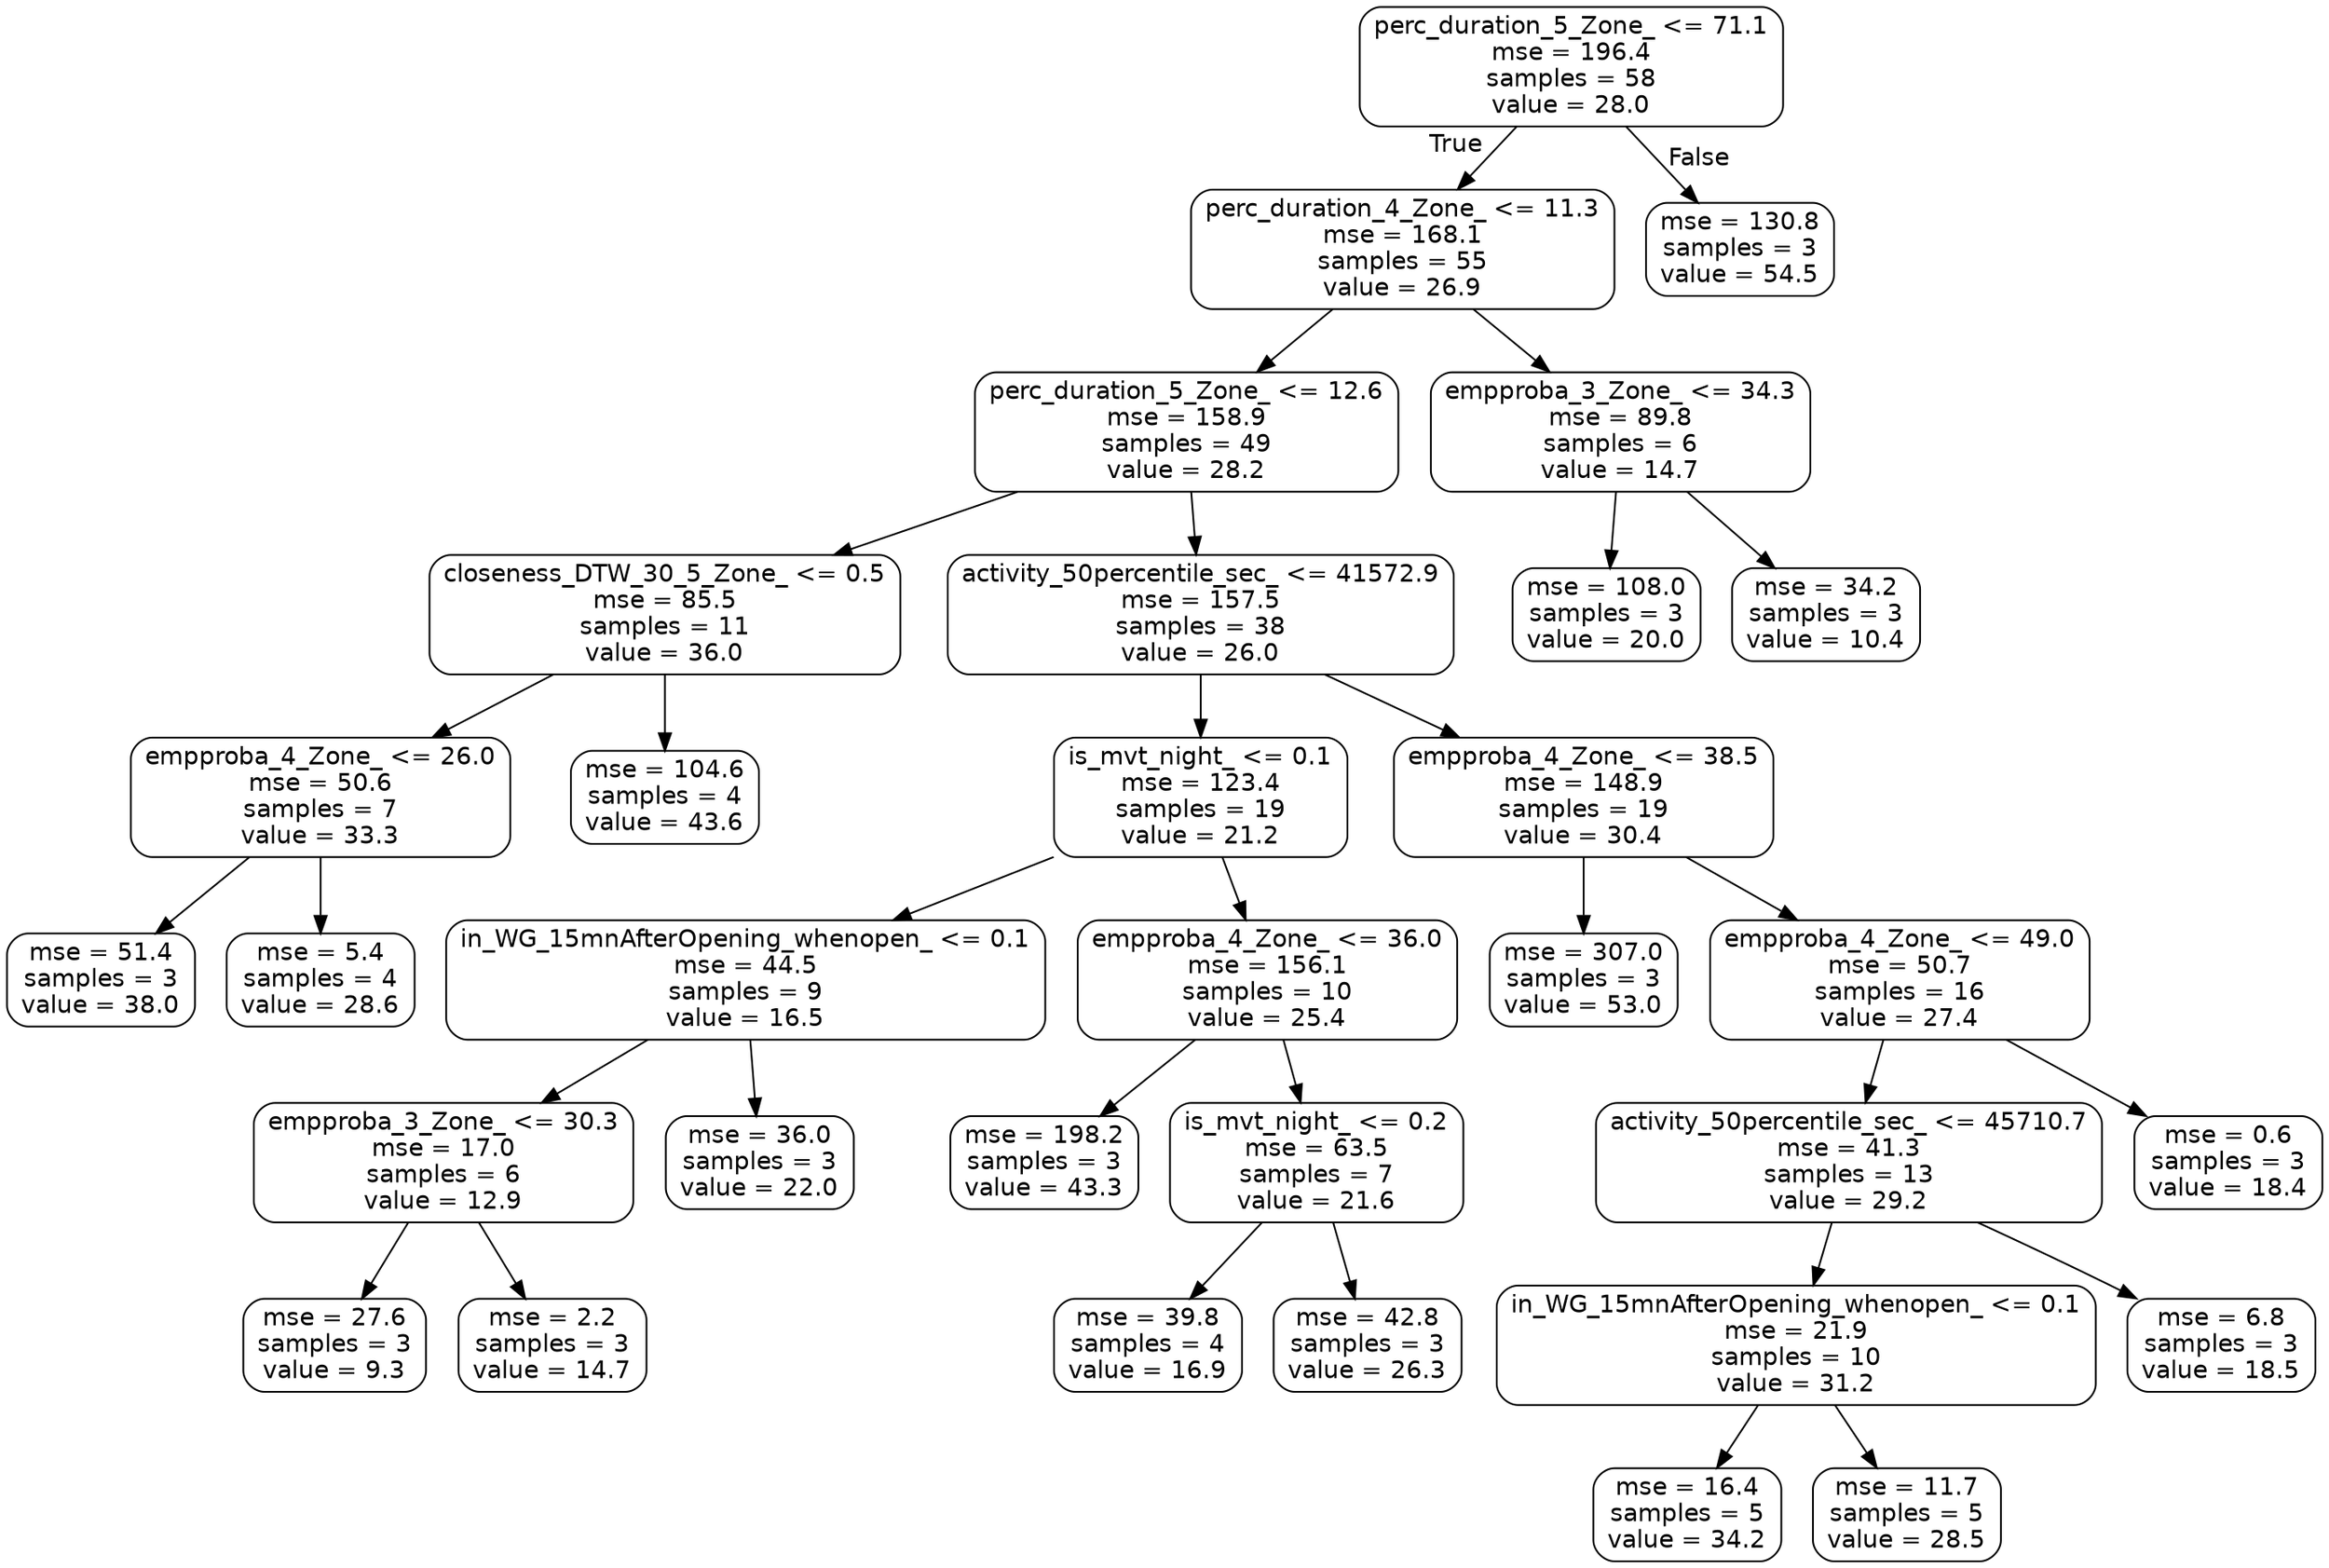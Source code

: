 digraph Tree {
node [shape=box, style="rounded", color="black", fontname=helvetica] ;
edge [fontname=helvetica] ;
0 [label="perc_duration_5_Zone_ <= 71.1\nmse = 196.4\nsamples = 58\nvalue = 28.0"] ;
1 [label="perc_duration_4_Zone_ <= 11.3\nmse = 168.1\nsamples = 55\nvalue = 26.9"] ;
0 -> 1 [labeldistance=2.5, labelangle=45, headlabel="True"] ;
2 [label="perc_duration_5_Zone_ <= 12.6\nmse = 158.9\nsamples = 49\nvalue = 28.2"] ;
1 -> 2 ;
3 [label="closeness_DTW_30_5_Zone_ <= 0.5\nmse = 85.5\nsamples = 11\nvalue = 36.0"] ;
2 -> 3 ;
4 [label="empproba_4_Zone_ <= 26.0\nmse = 50.6\nsamples = 7\nvalue = 33.3"] ;
3 -> 4 ;
5 [label="mse = 51.4\nsamples = 3\nvalue = 38.0"] ;
4 -> 5 ;
6 [label="mse = 5.4\nsamples = 4\nvalue = 28.6"] ;
4 -> 6 ;
7 [label="mse = 104.6\nsamples = 4\nvalue = 43.6"] ;
3 -> 7 ;
8 [label="activity_50percentile_sec_ <= 41572.9\nmse = 157.5\nsamples = 38\nvalue = 26.0"] ;
2 -> 8 ;
9 [label="is_mvt_night_ <= 0.1\nmse = 123.4\nsamples = 19\nvalue = 21.2"] ;
8 -> 9 ;
10 [label="in_WG_15mnAfterOpening_whenopen_ <= 0.1\nmse = 44.5\nsamples = 9\nvalue = 16.5"] ;
9 -> 10 ;
11 [label="empproba_3_Zone_ <= 30.3\nmse = 17.0\nsamples = 6\nvalue = 12.9"] ;
10 -> 11 ;
12 [label="mse = 27.6\nsamples = 3\nvalue = 9.3"] ;
11 -> 12 ;
13 [label="mse = 2.2\nsamples = 3\nvalue = 14.7"] ;
11 -> 13 ;
14 [label="mse = 36.0\nsamples = 3\nvalue = 22.0"] ;
10 -> 14 ;
15 [label="empproba_4_Zone_ <= 36.0\nmse = 156.1\nsamples = 10\nvalue = 25.4"] ;
9 -> 15 ;
16 [label="mse = 198.2\nsamples = 3\nvalue = 43.3"] ;
15 -> 16 ;
17 [label="is_mvt_night_ <= 0.2\nmse = 63.5\nsamples = 7\nvalue = 21.6"] ;
15 -> 17 ;
18 [label="mse = 39.8\nsamples = 4\nvalue = 16.9"] ;
17 -> 18 ;
19 [label="mse = 42.8\nsamples = 3\nvalue = 26.3"] ;
17 -> 19 ;
20 [label="empproba_4_Zone_ <= 38.5\nmse = 148.9\nsamples = 19\nvalue = 30.4"] ;
8 -> 20 ;
21 [label="mse = 307.0\nsamples = 3\nvalue = 53.0"] ;
20 -> 21 ;
22 [label="empproba_4_Zone_ <= 49.0\nmse = 50.7\nsamples = 16\nvalue = 27.4"] ;
20 -> 22 ;
23 [label="activity_50percentile_sec_ <= 45710.7\nmse = 41.3\nsamples = 13\nvalue = 29.2"] ;
22 -> 23 ;
24 [label="in_WG_15mnAfterOpening_whenopen_ <= 0.1\nmse = 21.9\nsamples = 10\nvalue = 31.2"] ;
23 -> 24 ;
25 [label="mse = 16.4\nsamples = 5\nvalue = 34.2"] ;
24 -> 25 ;
26 [label="mse = 11.7\nsamples = 5\nvalue = 28.5"] ;
24 -> 26 ;
27 [label="mse = 6.8\nsamples = 3\nvalue = 18.5"] ;
23 -> 27 ;
28 [label="mse = 0.6\nsamples = 3\nvalue = 18.4"] ;
22 -> 28 ;
29 [label="empproba_3_Zone_ <= 34.3\nmse = 89.8\nsamples = 6\nvalue = 14.7"] ;
1 -> 29 ;
30 [label="mse = 108.0\nsamples = 3\nvalue = 20.0"] ;
29 -> 30 ;
31 [label="mse = 34.2\nsamples = 3\nvalue = 10.4"] ;
29 -> 31 ;
32 [label="mse = 130.8\nsamples = 3\nvalue = 54.5"] ;
0 -> 32 [labeldistance=2.5, labelangle=-45, headlabel="False"] ;
}